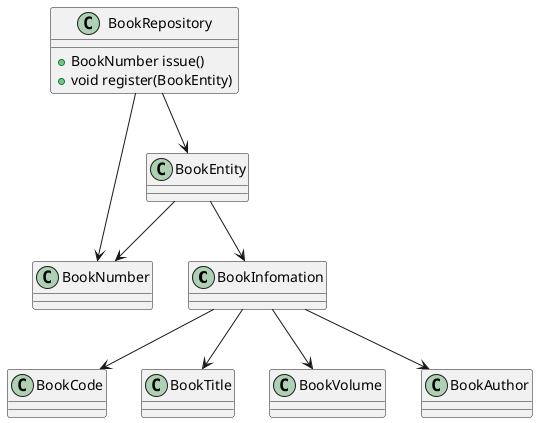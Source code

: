 @startuml

class BookInfomation
class BookCode
class BookTitle
class BookVolume
class BookAuthor

class BookNumber

class BookEntity

class BookRepository {
    + BookNumber issue()
    + void register(BookEntity)
}

BookEntity --> BookNumber
BookEntity --> BookInfomation
BookInfomation --> BookCode
BookInfomation --> BookTitle
BookInfomation --> BookVolume
BookInfomation --> BookAuthor
BookRepository --> BookNumber
BookRepository --> BookEntity

@enduml